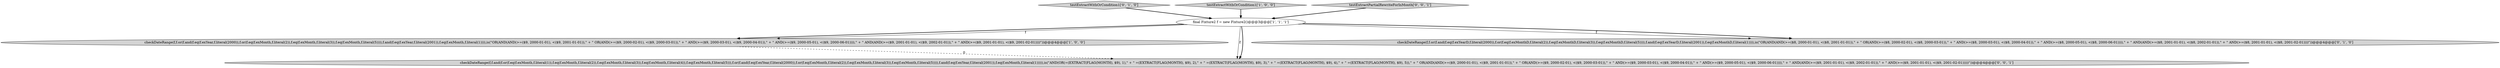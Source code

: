 digraph {
4 [style = filled, label = "testExtractWithOrCondition1['0', '1', '0']", fillcolor = lightgray, shape = diamond image = "AAA0AAABBB2BBB"];
0 [style = filled, label = "testExtractWithOrCondition1['1', '0', '0']", fillcolor = lightgray, shape = diamond image = "AAA0AAABBB1BBB"];
2 [style = filled, label = "checkDateRange(f,f.or(f.and(f.eq(f.exYear,f.literal(2000)),f.or(f.eq(f.exMonth,f.literal(2)),f.eq(f.exMonth,f.literal(3)),f.eq(f.exMonth,f.literal(5)))),f.and(f.eq(f.exYear,f.literal(2001)),f.eq(f.exMonth,f.literal(1)))),is(\"OR(AND(AND(>=($9, 2000-01-01), <($9, 2001-01-01)),\" + \" OR(AND(>=($9, 2000-02-01), <($9, 2000-03-01)),\" + \" AND(>=($9, 2000-03-01), <($9, 2000-04-01)),\" + \" AND(>=($9, 2000-05-01), <($9, 2000-06-01)))),\" + \" AND(AND(>=($9, 2001-01-01), <($9, 2002-01-01)),\" + \" AND(>=($9, 2001-01-01), <($9, 2001-02-01))))\"))@@@4@@@['1', '0', '0']", fillcolor = lightgray, shape = ellipse image = "AAA0AAABBB1BBB"];
5 [style = filled, label = "checkDateRange(f,f.and(f.or(f.eq(f.exMonth,f.literal(1)),f.eq(f.exMonth,f.literal(2)),f.eq(f.exMonth,f.literal(3)),f.eq(f.exMonth,f.literal(4)),f.eq(f.exMonth,f.literal(5))),f.or(f.and(f.eq(f.exYear,f.literal(2000)),f.or(f.eq(f.exMonth,f.literal(2)),f.eq(f.exMonth,f.literal(3)),f.eq(f.exMonth,f.literal(5)))),f.and(f.eq(f.exYear,f.literal(2001)),f.eq(f.exMonth,f.literal(1))))),is(\"AND(OR(=(EXTRACT(FLAG(MONTH), $9), 1),\" + \" =(EXTRACT(FLAG(MONTH), $9), 2),\" + \" =(EXTRACT(FLAG(MONTH), $9), 3),\" + \" =(EXTRACT(FLAG(MONTH), $9), 4),\" + \" =(EXTRACT(FLAG(MONTH), $9), 5)),\" + \" OR(AND(AND(>=($9, 2000-01-01), <($9, 2001-01-01)),\" + \" OR(AND(>=($9, 2000-02-01), <($9, 2000-03-01)),\" + \" AND(>=($9, 2000-03-01), <($9, 2000-04-01)),\" + \" AND(>=($9, 2000-05-01), <($9, 2000-06-01)))),\" + \" AND(AND(>=($9, 2001-01-01), <($9, 2002-01-01)),\" + \" AND(>=($9, 2001-01-01), <($9, 2001-02-01)))))\"))@@@4@@@['0', '0', '1']", fillcolor = lightgray, shape = ellipse image = "AAA0AAABBB3BBB"];
6 [style = filled, label = "testExtractPartialRewriteForInMonth['0', '0', '1']", fillcolor = lightgray, shape = diamond image = "AAA0AAABBB3BBB"];
3 [style = filled, label = "checkDateRange(f,f.or(f.and(f.eq(f.exYearD,f.literal(2000)),f.or(f.eq(f.exMonthD,f.literal(2)),f.eq(f.exMonthD,f.literal(3)),f.eq(f.exMonthD,f.literal(5)))),f.and(f.eq(f.exYearD,f.literal(2001)),f.eq(f.exMonthD,f.literal(1)))),is(\"OR(AND(AND(>=($8, 2000-01-01), <($8, 2001-01-01)),\" + \" OR(AND(>=($8, 2000-02-01), <($8, 2000-03-01)),\" + \" AND(>=($8, 2000-03-01), <($8, 2000-04-01)),\" + \" AND(>=($8, 2000-05-01), <($8, 2000-06-01)))),\" + \" AND(AND(>=($8, 2001-01-01), <($8, 2002-01-01)),\" + \" AND(>=($8, 2001-01-01), <($8, 2001-02-01))))\"))@@@4@@@['0', '1', '0']", fillcolor = lightgray, shape = ellipse image = "AAA0AAABBB2BBB"];
1 [style = filled, label = "final Fixture2 f = new Fixture2()@@@3@@@['1', '1', '1']", fillcolor = white, shape = ellipse image = "AAA0AAABBB1BBB"];
1->3 [style = solid, label="f"];
1->3 [style = bold, label=""];
4->1 [style = bold, label=""];
2->5 [style = dashed, label="0"];
1->5 [style = solid, label="f"];
6->1 [style = bold, label=""];
1->2 [style = bold, label=""];
0->1 [style = bold, label=""];
1->2 [style = solid, label="f"];
1->5 [style = bold, label=""];
}
